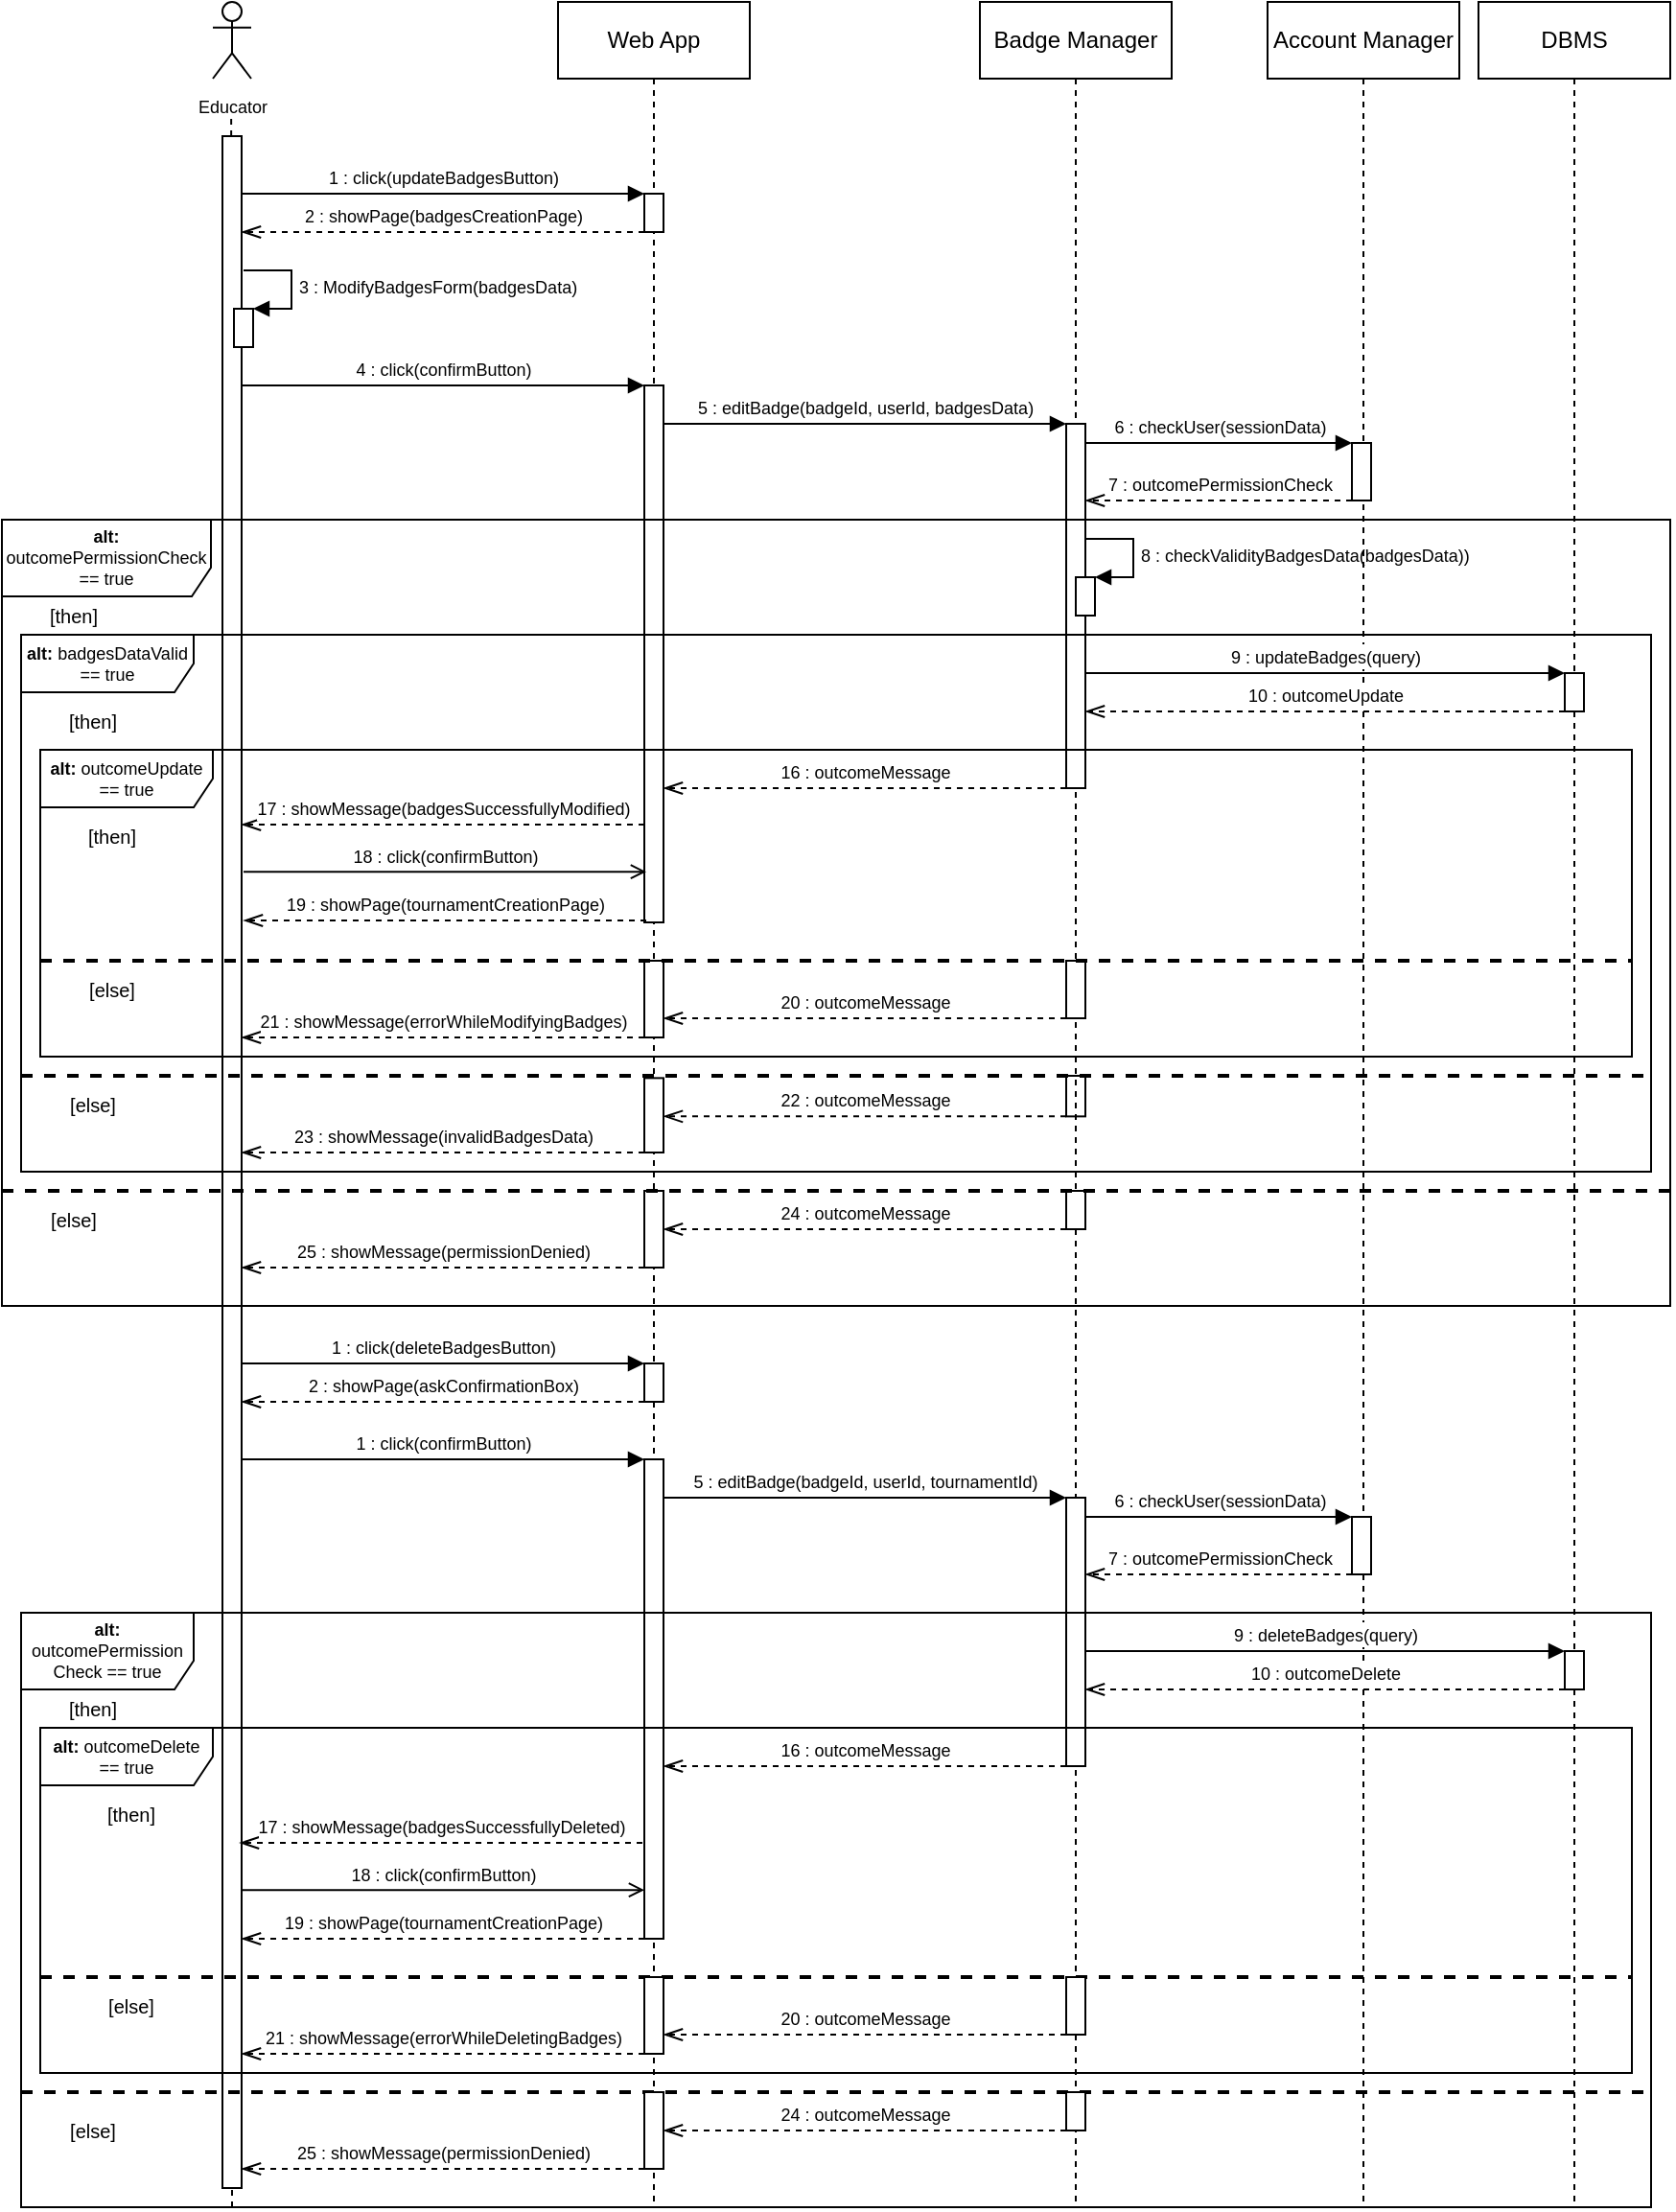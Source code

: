 <mxfile version="22.1.15" type="device">
  <diagram name="Page-1" id="2YBvvXClWsGukQMizWep">
    <mxGraphModel dx="2524" dy="746" grid="1" gridSize="10" guides="1" tooltips="1" connect="1" arrows="1" fold="1" page="1" pageScale="1" pageWidth="850" pageHeight="1100" math="0" shadow="0">
      <root>
        <mxCell id="0" />
        <mxCell id="1" parent="0" />
        <mxCell id="Grd5uSEgUyq1KPTetLDH-9" value="Web App" style="shape=umlLifeline;perimeter=lifelinePerimeter;whiteSpace=wrap;html=1;container=0;dropTarget=0;collapsible=0;recursiveResize=0;outlineConnect=0;portConstraint=eastwest;newEdgeStyle={&quot;edgeStyle&quot;:&quot;elbowEdgeStyle&quot;,&quot;elbow&quot;:&quot;vertical&quot;,&quot;curved&quot;:0,&quot;rounded&quot;:0};" vertex="1" parent="1">
          <mxGeometry x="80" y="40" width="100" height="1150" as="geometry" />
        </mxCell>
        <mxCell id="Grd5uSEgUyq1KPTetLDH-10" value="" style="html=1;points=[];perimeter=orthogonalPerimeter;outlineConnect=0;targetShapes=umlLifeline;portConstraint=eastwest;newEdgeStyle={&quot;edgeStyle&quot;:&quot;elbowEdgeStyle&quot;,&quot;elbow&quot;:&quot;vertical&quot;,&quot;curved&quot;:0,&quot;rounded&quot;:0};" vertex="1" parent="Grd5uSEgUyq1KPTetLDH-9">
          <mxGeometry x="45" y="200" width="10" height="280" as="geometry" />
        </mxCell>
        <mxCell id="Grd5uSEgUyq1KPTetLDH-11" value="" style="html=1;points=[];perimeter=orthogonalPerimeter;outlineConnect=0;targetShapes=umlLifeline;portConstraint=eastwest;newEdgeStyle={&quot;edgeStyle&quot;:&quot;elbowEdgeStyle&quot;,&quot;elbow&quot;:&quot;vertical&quot;,&quot;curved&quot;:0,&quot;rounded&quot;:0};" vertex="1" parent="Grd5uSEgUyq1KPTetLDH-9">
          <mxGeometry x="45" y="100" width="10" height="20" as="geometry" />
        </mxCell>
        <mxCell id="Grd5uSEgUyq1KPTetLDH-12" value="" style="html=1;points=[];perimeter=orthogonalPerimeter;outlineConnect=0;targetShapes=umlLifeline;portConstraint=eastwest;newEdgeStyle={&quot;edgeStyle&quot;:&quot;elbowEdgeStyle&quot;,&quot;elbow&quot;:&quot;vertical&quot;,&quot;curved&quot;:0,&quot;rounded&quot;:0};" vertex="1" parent="Grd5uSEgUyq1KPTetLDH-9">
          <mxGeometry x="265" y="560" width="10" height="21.18" as="geometry" />
        </mxCell>
        <mxCell id="Grd5uSEgUyq1KPTetLDH-13" value="" style="html=1;points=[];perimeter=orthogonalPerimeter;outlineConnect=0;targetShapes=umlLifeline;portConstraint=eastwest;newEdgeStyle={&quot;edgeStyle&quot;:&quot;elbowEdgeStyle&quot;,&quot;elbow&quot;:&quot;vertical&quot;,&quot;curved&quot;:0,&quot;rounded&quot;:0};" vertex="1" parent="Grd5uSEgUyq1KPTetLDH-9">
          <mxGeometry x="45" y="561.18" width="10" height="38.82" as="geometry" />
        </mxCell>
        <mxCell id="Grd5uSEgUyq1KPTetLDH-14" value="&lt;font style=&quot;font-size: 9px;&quot;&gt;22 : outcomeMessage&lt;/font&gt;" style="html=1;verticalAlign=bottom;endArrow=openThin;dashed=1;endSize=8;edgeStyle=elbowEdgeStyle;elbow=horizontal;curved=0;rounded=0;endFill=0;" edge="1" parent="Grd5uSEgUyq1KPTetLDH-9" source="Grd5uSEgUyq1KPTetLDH-12" target="Grd5uSEgUyq1KPTetLDH-13">
          <mxGeometry relative="1" as="geometry">
            <mxPoint x="50" y="571.18" as="targetPoint" />
            <Array as="points">
              <mxPoint x="150" y="581.18" />
            </Array>
            <mxPoint x="184" y="628.18" as="sourcePoint" />
          </mxGeometry>
        </mxCell>
        <mxCell id="Grd5uSEgUyq1KPTetLDH-15" value="&lt;font style=&quot;font-size: 9px;&quot;&gt;23 : showMessage(invalidBadgesData)&lt;/font&gt;" style="html=1;verticalAlign=bottom;endArrow=openThin;dashed=1;endSize=8;edgeStyle=elbowEdgeStyle;elbow=vertical;curved=0;rounded=0;endFill=0;" edge="1" parent="Grd5uSEgUyq1KPTetLDH-9" source="Grd5uSEgUyq1KPTetLDH-13">
          <mxGeometry relative="1" as="geometry">
            <mxPoint x="-165" y="600" as="targetPoint" />
            <Array as="points">
              <mxPoint x="-20" y="600" />
            </Array>
            <mxPoint x="75" y="600" as="sourcePoint" />
          </mxGeometry>
        </mxCell>
        <mxCell id="Grd5uSEgUyq1KPTetLDH-55" value="" style="html=1;points=[];perimeter=orthogonalPerimeter;outlineConnect=0;targetShapes=umlLifeline;portConstraint=eastwest;newEdgeStyle={&quot;edgeStyle&quot;:&quot;elbowEdgeStyle&quot;,&quot;elbow&quot;:&quot;vertical&quot;,&quot;curved&quot;:0,&quot;rounded&quot;:0};" vertex="1" parent="Grd5uSEgUyq1KPTetLDH-9">
          <mxGeometry x="45" y="710" width="10" height="20" as="geometry" />
        </mxCell>
        <mxCell id="Grd5uSEgUyq1KPTetLDH-56" value="&lt;font style=&quot;font-size: 9px;&quot;&gt;1 : click(deleteBadgesButton)&lt;/font&gt;" style="html=1;verticalAlign=bottom;endArrow=block;edgeStyle=elbowEdgeStyle;elbow=vertical;curved=0;rounded=0;" edge="1" parent="Grd5uSEgUyq1KPTetLDH-9">
          <mxGeometry relative="1" as="geometry">
            <mxPoint x="-165" y="710" as="sourcePoint" />
            <Array as="points">
              <mxPoint x="-60" y="710" />
            </Array>
            <mxPoint x="45" y="710" as="targetPoint" />
          </mxGeometry>
        </mxCell>
        <mxCell id="Grd5uSEgUyq1KPTetLDH-57" value="&lt;font style=&quot;font-size: 9px;&quot;&gt;2 : showPage(askConfirmationBox)&lt;/font&gt;" style="html=1;verticalAlign=bottom;endArrow=openThin;dashed=1;endSize=8;edgeStyle=elbowEdgeStyle;elbow=vertical;curved=0;rounded=0;endFill=0;" edge="1" parent="Grd5uSEgUyq1KPTetLDH-9">
          <mxGeometry relative="1" as="geometry">
            <mxPoint x="-165" y="730" as="targetPoint" />
            <Array as="points">
              <mxPoint x="-75" y="730" />
            </Array>
            <mxPoint x="45" y="730" as="sourcePoint" />
          </mxGeometry>
        </mxCell>
        <mxCell id="Grd5uSEgUyq1KPTetLDH-59" value="" style="html=1;points=[];perimeter=orthogonalPerimeter;outlineConnect=0;targetShapes=umlLifeline;portConstraint=eastwest;newEdgeStyle={&quot;edgeStyle&quot;:&quot;elbowEdgeStyle&quot;,&quot;elbow&quot;:&quot;vertical&quot;,&quot;curved&quot;:0,&quot;rounded&quot;:0};" vertex="1" parent="Grd5uSEgUyq1KPTetLDH-9">
          <mxGeometry x="45" y="760" width="10" height="250" as="geometry" />
        </mxCell>
        <mxCell id="Grd5uSEgUyq1KPTetLDH-1" value="Badge Manager" style="shape=umlLifeline;perimeter=lifelinePerimeter;whiteSpace=wrap;html=1;container=1;dropTarget=0;collapsible=0;recursiveResize=0;outlineConnect=0;portConstraint=eastwest;newEdgeStyle={&quot;curved&quot;:0,&quot;rounded&quot;:0};" vertex="1" parent="1">
          <mxGeometry x="300" y="40" width="100" height="1150" as="geometry" />
        </mxCell>
        <mxCell id="Grd5uSEgUyq1KPTetLDH-2" value="" style="html=1;points=[];perimeter=orthogonalPerimeter;outlineConnect=0;targetShapes=umlLifeline;portConstraint=eastwest;newEdgeStyle={&quot;edgeStyle&quot;:&quot;elbowEdgeStyle&quot;,&quot;elbow&quot;:&quot;vertical&quot;,&quot;curved&quot;:0,&quot;rounded&quot;:0};" vertex="1" parent="Grd5uSEgUyq1KPTetLDH-1">
          <mxGeometry x="45" y="220" width="10" height="190" as="geometry" />
        </mxCell>
        <mxCell id="Grd5uSEgUyq1KPTetLDH-3" value="" style="html=1;points=[[0,0,0,0,5],[0,1,0,0,-5],[1,0,0,0,5],[1,1,0,0,-5]];perimeter=orthogonalPerimeter;outlineConnect=0;targetShapes=umlLifeline;portConstraint=eastwest;newEdgeStyle={&quot;curved&quot;:0,&quot;rounded&quot;:0};" vertex="1" parent="Grd5uSEgUyq1KPTetLDH-1">
          <mxGeometry x="50" y="300" width="10" height="20" as="geometry" />
        </mxCell>
        <mxCell id="Grd5uSEgUyq1KPTetLDH-4" value="&lt;font style=&quot;font-size: 9px;&quot;&gt;8 : checkValidityBadgesData(badgesData))&lt;/font&gt;" style="html=1;align=left;spacingLeft=2;endArrow=block;rounded=0;edgeStyle=orthogonalEdgeStyle;curved=0;rounded=0;" edge="1" parent="Grd5uSEgUyq1KPTetLDH-1" target="Grd5uSEgUyq1KPTetLDH-3">
          <mxGeometry relative="1" as="geometry">
            <mxPoint x="55" y="280" as="sourcePoint" />
            <Array as="points">
              <mxPoint x="80" y="280" />
              <mxPoint x="80" y="300" />
            </Array>
          </mxGeometry>
        </mxCell>
        <mxCell id="Grd5uSEgUyq1KPTetLDH-6" value="&lt;font style=&quot;font-size: 9px;&quot;&gt;21 : showMessage(errorWhileModifyingBadges)&lt;/font&gt;" style="html=1;verticalAlign=bottom;endArrow=openThin;dashed=1;endSize=8;edgeStyle=elbowEdgeStyle;elbow=horizontal;curved=0;rounded=0;endFill=0;" edge="1" parent="Grd5uSEgUyq1KPTetLDH-1" source="Grd5uSEgUyq1KPTetLDH-5">
          <mxGeometry relative="1" as="geometry">
            <mxPoint x="-385" y="540" as="targetPoint" />
            <Array as="points">
              <mxPoint x="-190" y="540" />
            </Array>
            <mxPoint x="-141" y="610" as="sourcePoint" />
          </mxGeometry>
        </mxCell>
        <mxCell id="Grd5uSEgUyq1KPTetLDH-7" value="" style="html=1;points=[];perimeter=orthogonalPerimeter;outlineConnect=0;targetShapes=umlLifeline;portConstraint=eastwest;newEdgeStyle={&quot;edgeStyle&quot;:&quot;elbowEdgeStyle&quot;,&quot;elbow&quot;:&quot;vertical&quot;,&quot;curved&quot;:0,&quot;rounded&quot;:0};" vertex="1" parent="Grd5uSEgUyq1KPTetLDH-1">
          <mxGeometry x="45" y="500" width="10" height="30" as="geometry" />
        </mxCell>
        <mxCell id="Grd5uSEgUyq1KPTetLDH-8" value="&lt;font style=&quot;font-size: 9px;&quot;&gt;20 : outcomeMessage&lt;/font&gt;" style="html=1;verticalAlign=bottom;endArrow=openThin;dashed=1;endSize=8;edgeStyle=elbowEdgeStyle;elbow=horizontal;curved=0;rounded=0;endFill=0;" edge="1" parent="Grd5uSEgUyq1KPTetLDH-1" source="Grd5uSEgUyq1KPTetLDH-7" target="Grd5uSEgUyq1KPTetLDH-5">
          <mxGeometry relative="1" as="geometry">
            <mxPoint x="-126" y="550" as="targetPoint" />
            <Array as="points">
              <mxPoint x="-60" y="530" />
            </Array>
            <mxPoint x="24" y="550" as="sourcePoint" />
          </mxGeometry>
        </mxCell>
        <mxCell id="Grd5uSEgUyq1KPTetLDH-61" value="" style="html=1;points=[];perimeter=orthogonalPerimeter;outlineConnect=0;targetShapes=umlLifeline;portConstraint=eastwest;newEdgeStyle={&quot;edgeStyle&quot;:&quot;elbowEdgeStyle&quot;,&quot;elbow&quot;:&quot;vertical&quot;,&quot;curved&quot;:0,&quot;rounded&quot;:0};" vertex="1" parent="Grd5uSEgUyq1KPTetLDH-1">
          <mxGeometry x="45" y="780" width="10" height="140" as="geometry" />
        </mxCell>
        <mxCell id="Grd5uSEgUyq1KPTetLDH-5" value="" style="html=1;points=[];perimeter=orthogonalPerimeter;outlineConnect=0;targetShapes=umlLifeline;portConstraint=eastwest;newEdgeStyle={&quot;edgeStyle&quot;:&quot;elbowEdgeStyle&quot;,&quot;elbow&quot;:&quot;vertical&quot;,&quot;curved&quot;:0,&quot;rounded&quot;:0};" vertex="1" parent="Grd5uSEgUyq1KPTetLDH-1">
          <mxGeometry x="-175" y="500" width="10" height="40" as="geometry" />
        </mxCell>
        <mxCell id="Grd5uSEgUyq1KPTetLDH-16" value="DBMS" style="shape=umlLifeline;perimeter=lifelinePerimeter;whiteSpace=wrap;html=1;container=0;dropTarget=0;collapsible=0;recursiveResize=0;outlineConnect=0;portConstraint=eastwest;newEdgeStyle={&quot;curved&quot;:0,&quot;rounded&quot;:0};" vertex="1" parent="1">
          <mxGeometry x="560" y="40" width="100" height="1150" as="geometry" />
        </mxCell>
        <mxCell id="Grd5uSEgUyq1KPTetLDH-17" value="&lt;font style=&quot;font-size: 9px;&quot;&gt;Educator&lt;/font&gt;" style="shape=umlActor;verticalLabelPosition=bottom;verticalAlign=top;html=1;outlineConnect=0;" vertex="1" parent="1">
          <mxGeometry x="-100" y="40" width="20" height="40" as="geometry" />
        </mxCell>
        <mxCell id="Grd5uSEgUyq1KPTetLDH-19" value="" style="html=1;points=[];perimeter=orthogonalPerimeter;outlineConnect=0;targetShapes=umlLifeline;portConstraint=eastwest;newEdgeStyle={&quot;edgeStyle&quot;:&quot;elbowEdgeStyle&quot;,&quot;elbow&quot;:&quot;vertical&quot;,&quot;curved&quot;:0,&quot;rounded&quot;:0};" vertex="1" parent="1">
          <mxGeometry x="-95" y="110" width="10" height="1070" as="geometry" />
        </mxCell>
        <mxCell id="Grd5uSEgUyq1KPTetLDH-20" value="&lt;font style=&quot;font-size: 9px;&quot;&gt;1 : click(updateBadgesButton)&lt;/font&gt;" style="html=1;verticalAlign=bottom;endArrow=block;edgeStyle=elbowEdgeStyle;elbow=vertical;curved=0;rounded=0;" edge="1" parent="1" source="Grd5uSEgUyq1KPTetLDH-19">
          <mxGeometry relative="1" as="geometry">
            <mxPoint x="-85" y="140" as="sourcePoint" />
            <Array as="points">
              <mxPoint x="20" y="140" />
            </Array>
            <mxPoint x="125" y="140" as="targetPoint" />
          </mxGeometry>
        </mxCell>
        <mxCell id="Grd5uSEgUyq1KPTetLDH-21" value="&lt;font style=&quot;font-size: 9px;&quot;&gt;2 : showPage(badgesCreationPage)&lt;/font&gt;" style="html=1;verticalAlign=bottom;endArrow=openThin;dashed=1;endSize=8;edgeStyle=elbowEdgeStyle;elbow=vertical;curved=0;rounded=0;endFill=0;" edge="1" parent="1">
          <mxGeometry relative="1" as="geometry">
            <mxPoint x="-85" y="160" as="targetPoint" />
            <Array as="points">
              <mxPoint x="5" y="160" />
            </Array>
            <mxPoint x="125" y="160" as="sourcePoint" />
          </mxGeometry>
        </mxCell>
        <mxCell id="Grd5uSEgUyq1KPTetLDH-22" value="Account Manager" style="shape=umlLifeline;perimeter=lifelinePerimeter;whiteSpace=wrap;html=1;container=1;dropTarget=0;collapsible=0;recursiveResize=0;outlineConnect=0;portConstraint=eastwest;newEdgeStyle={&quot;curved&quot;:0,&quot;rounded&quot;:0};" vertex="1" parent="1">
          <mxGeometry x="450" y="40" width="100" height="1150" as="geometry" />
        </mxCell>
        <mxCell id="Grd5uSEgUyq1KPTetLDH-23" value="" style="html=1;points=[];perimeter=orthogonalPerimeter;outlineConnect=0;targetShapes=umlLifeline;portConstraint=eastwest;newEdgeStyle={&quot;edgeStyle&quot;:&quot;elbowEdgeStyle&quot;,&quot;elbow&quot;:&quot;vertical&quot;,&quot;curved&quot;:0,&quot;rounded&quot;:0};" vertex="1" parent="Grd5uSEgUyq1KPTetLDH-22">
          <mxGeometry x="44" y="230" width="10" height="30" as="geometry" />
        </mxCell>
        <mxCell id="Grd5uSEgUyq1KPTetLDH-62" value="" style="html=1;points=[];perimeter=orthogonalPerimeter;outlineConnect=0;targetShapes=umlLifeline;portConstraint=eastwest;newEdgeStyle={&quot;edgeStyle&quot;:&quot;elbowEdgeStyle&quot;,&quot;elbow&quot;:&quot;vertical&quot;,&quot;curved&quot;:0,&quot;rounded&quot;:0};" vertex="1" parent="Grd5uSEgUyq1KPTetLDH-22">
          <mxGeometry x="44" y="790" width="10" height="30" as="geometry" />
        </mxCell>
        <mxCell id="Grd5uSEgUyq1KPTetLDH-63" value="&lt;font style=&quot;font-size: 9px;&quot;&gt;6 : checkUser(sessionData)&lt;/font&gt;" style="html=1;verticalAlign=bottom;endArrow=block;edgeStyle=elbowEdgeStyle;elbow=vertical;curved=0;rounded=0;" edge="1" parent="Grd5uSEgUyq1KPTetLDH-22" target="Grd5uSEgUyq1KPTetLDH-62">
          <mxGeometry x="-0.0" relative="1" as="geometry">
            <mxPoint x="-95" y="790" as="sourcePoint" />
            <Array as="points">
              <mxPoint y="790" />
            </Array>
            <mxPoint x="10" y="810" as="targetPoint" />
            <mxPoint as="offset" />
          </mxGeometry>
        </mxCell>
        <mxCell id="Grd5uSEgUyq1KPTetLDH-64" value="&lt;font style=&quot;font-size: 9px;&quot;&gt;7 : outcomePermissionCheck&lt;/font&gt;" style="html=1;verticalAlign=bottom;endArrow=openThin;dashed=1;endSize=8;edgeStyle=elbowEdgeStyle;elbow=horizontal;curved=0;rounded=0;endFill=0;" edge="1" parent="Grd5uSEgUyq1KPTetLDH-22" source="Grd5uSEgUyq1KPTetLDH-62">
          <mxGeometry relative="1" as="geometry">
            <mxPoint x="-95" y="820" as="targetPoint" />
            <Array as="points">
              <mxPoint x="-50" y="820" />
            </Array>
            <mxPoint x="15" y="820" as="sourcePoint" />
          </mxGeometry>
        </mxCell>
        <mxCell id="Grd5uSEgUyq1KPTetLDH-24" value="&lt;font style=&quot;font-size: 9px;&quot;&gt;5 : editBadge(badgeId, userId, badgesData)&lt;/font&gt;" style="html=1;verticalAlign=bottom;endArrow=block;edgeStyle=elbowEdgeStyle;elbow=horizontal;curved=0;rounded=0;" edge="1" parent="1" source="Grd5uSEgUyq1KPTetLDH-10" target="Grd5uSEgUyq1KPTetLDH-2">
          <mxGeometry relative="1" as="geometry">
            <mxPoint x="134" y="270" as="sourcePoint" />
            <Array as="points">
              <mxPoint x="249" y="260" />
            </Array>
            <mxPoint x="314" y="270" as="targetPoint" />
            <mxPoint as="offset" />
          </mxGeometry>
        </mxCell>
        <mxCell id="Grd5uSEgUyq1KPTetLDH-25" value="" style="endArrow=none;dashed=1;html=1;rounded=0;" edge="1" parent="1">
          <mxGeometry width="50" height="50" relative="1" as="geometry">
            <mxPoint x="-90.43" y="110" as="sourcePoint" />
            <mxPoint x="-90.43" y="100" as="targetPoint" />
          </mxGeometry>
        </mxCell>
        <mxCell id="Grd5uSEgUyq1KPTetLDH-26" value="" style="html=1;points=[[0,0,0,0,5],[0,1,0,0,-5],[1,0,0,0,5],[1,1,0,0,-5]];perimeter=orthogonalPerimeter;outlineConnect=0;targetShapes=umlLifeline;portConstraint=eastwest;newEdgeStyle={&quot;curved&quot;:0,&quot;rounded&quot;:0};" vertex="1" parent="1">
          <mxGeometry x="-89" y="200" width="10" height="20" as="geometry" />
        </mxCell>
        <mxCell id="Grd5uSEgUyq1KPTetLDH-27" value="&lt;font style=&quot;font-size: 9px;&quot;&gt;3 : ModifyBadgesForm(badgesData)&lt;/font&gt;" style="html=1;align=left;spacingLeft=2;endArrow=block;rounded=0;edgeStyle=orthogonalEdgeStyle;curved=0;rounded=0;" edge="1" parent="1" target="Grd5uSEgUyq1KPTetLDH-26">
          <mxGeometry relative="1" as="geometry">
            <mxPoint x="-84" y="180" as="sourcePoint" />
            <Array as="points">
              <mxPoint x="-59" y="180" />
              <mxPoint x="-59" y="200" />
            </Array>
          </mxGeometry>
        </mxCell>
        <mxCell id="Grd5uSEgUyq1KPTetLDH-28" value="&lt;font style=&quot;font-size: 9px;&quot;&gt;4 : click(confirmButton)&lt;/font&gt;" style="html=1;verticalAlign=bottom;endArrow=block;edgeStyle=elbowEdgeStyle;elbow=horizontal;curved=0;rounded=0;" edge="1" parent="1" source="Grd5uSEgUyq1KPTetLDH-19" target="Grd5uSEgUyq1KPTetLDH-10">
          <mxGeometry relative="1" as="geometry">
            <mxPoint x="-85" y="260" as="sourcePoint" />
            <Array as="points">
              <mxPoint x="60" y="240" />
            </Array>
            <mxPoint x="125" y="260" as="targetPoint" />
          </mxGeometry>
        </mxCell>
        <mxCell id="Grd5uSEgUyq1KPTetLDH-29" value="&lt;font style=&quot;font-size: 9px;&quot;&gt;25 : showMessage(permissionDenied)&lt;/font&gt;" style="html=1;verticalAlign=bottom;endArrow=openThin;dashed=1;endSize=8;edgeStyle=elbowEdgeStyle;elbow=vertical;curved=0;rounded=0;endFill=0;" edge="1" parent="1" source="Grd5uSEgUyq1KPTetLDH-31">
          <mxGeometry relative="1" as="geometry">
            <mxPoint x="-85" y="700" as="targetPoint" />
            <Array as="points">
              <mxPoint x="100" y="700" />
            </Array>
            <mxPoint x="103" y="808.18" as="sourcePoint" />
          </mxGeometry>
        </mxCell>
        <mxCell id="Grd5uSEgUyq1KPTetLDH-30" value="" style="html=1;points=[];perimeter=orthogonalPerimeter;outlineConnect=0;targetShapes=umlLifeline;portConstraint=eastwest;newEdgeStyle={&quot;edgeStyle&quot;:&quot;elbowEdgeStyle&quot;,&quot;elbow&quot;:&quot;vertical&quot;,&quot;curved&quot;:0,&quot;rounded&quot;:0};" vertex="1" parent="1">
          <mxGeometry x="345" y="660" width="10" height="20" as="geometry" />
        </mxCell>
        <mxCell id="Grd5uSEgUyq1KPTetLDH-31" value="" style="html=1;points=[];perimeter=orthogonalPerimeter;outlineConnect=0;targetShapes=umlLifeline;portConstraint=eastwest;newEdgeStyle={&quot;edgeStyle&quot;:&quot;elbowEdgeStyle&quot;,&quot;elbow&quot;:&quot;vertical&quot;,&quot;curved&quot;:0,&quot;rounded&quot;:0};" vertex="1" parent="1">
          <mxGeometry x="125" y="660" width="10" height="40" as="geometry" />
        </mxCell>
        <mxCell id="Grd5uSEgUyq1KPTetLDH-32" value="&lt;font style=&quot;font-size: 9px;&quot;&gt;24 : outcomeMessage&lt;/font&gt;" style="html=1;verticalAlign=bottom;endArrow=openThin;dashed=1;endSize=8;edgeStyle=elbowEdgeStyle;elbow=horizontal;curved=0;rounded=0;endFill=0;" edge="1" parent="1" source="Grd5uSEgUyq1KPTetLDH-30" target="Grd5uSEgUyq1KPTetLDH-31">
          <mxGeometry relative="1" as="geometry">
            <mxPoint x="134" y="778.18" as="targetPoint" />
            <Array as="points">
              <mxPoint x="220" y="680" />
            </Array>
            <mxPoint x="264" y="778.18" as="sourcePoint" />
          </mxGeometry>
        </mxCell>
        <mxCell id="Grd5uSEgUyq1KPTetLDH-33" value="&lt;p style=&quot;line-height: 120%; font-size: 9px;&quot;&gt;&lt;b&gt;alt: &lt;/b&gt;outcomePermissionCheck == true&lt;/p&gt;" style="shape=umlFrame;whiteSpace=wrap;html=1;pointerEvents=0;width=109;height=40;verticalAlign=middle;horizontal=1;labelPosition=center;verticalLabelPosition=middle;align=center;" vertex="1" parent="1">
          <mxGeometry x="-210" y="310" width="870" height="410" as="geometry" />
        </mxCell>
        <mxCell id="Grd5uSEgUyq1KPTetLDH-34" value="[then]" style="text;html=1;strokeColor=none;fillColor=none;align=center;verticalAlign=middle;whiteSpace=wrap;rounded=0;fontSize=10;" vertex="1" parent="1">
          <mxGeometry x="-190" y="355" width="35" height="10" as="geometry" />
        </mxCell>
        <mxCell id="Grd5uSEgUyq1KPTetLDH-35" value="[else]" style="text;html=1;strokeColor=none;fillColor=none;align=center;verticalAlign=middle;whiteSpace=wrap;rounded=0;fontSize=10;" vertex="1" parent="1">
          <mxGeometry x="-180" y="610.0" width="35" height="10" as="geometry" />
        </mxCell>
        <mxCell id="Grd5uSEgUyq1KPTetLDH-36" value="[then]" style="text;html=1;strokeColor=none;fillColor=none;align=center;verticalAlign=middle;whiteSpace=wrap;rounded=0;fontSize=10;" vertex="1" parent="1">
          <mxGeometry x="-170" y="470" width="35" height="10" as="geometry" />
        </mxCell>
        <mxCell id="Grd5uSEgUyq1KPTetLDH-37" value="&lt;font style=&quot;font-size: 9px;&quot;&gt;16 : outcomeMessage&lt;/font&gt;" style="html=1;verticalAlign=bottom;endArrow=openThin;dashed=1;endSize=8;edgeStyle=elbowEdgeStyle;elbow=horizontal;curved=0;rounded=0;endFill=0;" edge="1" parent="1" source="Grd5uSEgUyq1KPTetLDH-2" target="Grd5uSEgUyq1KPTetLDH-10">
          <mxGeometry relative="1" as="geometry">
            <mxPoint x="134" y="700" as="targetPoint" />
            <Array as="points">
              <mxPoint x="330" y="450" />
            </Array>
            <mxPoint x="314" y="700" as="sourcePoint" />
          </mxGeometry>
        </mxCell>
        <mxCell id="Grd5uSEgUyq1KPTetLDH-38" value="&lt;font style=&quot;font-size: 9px;&quot;&gt;17 : showMessage(badgesSuccessfullyModified)&lt;/font&gt;" style="html=1;verticalAlign=bottom;endArrow=openThin;dashed=1;endSize=8;edgeStyle=elbowEdgeStyle;elbow=vertical;curved=0;rounded=0;endFill=0;" edge="1" parent="1">
          <mxGeometry relative="1" as="geometry">
            <mxPoint x="-85" y="469" as="targetPoint" />
            <Array as="points">
              <mxPoint x="120" y="469" />
            </Array>
            <mxPoint x="125" y="469" as="sourcePoint" />
          </mxGeometry>
        </mxCell>
        <mxCell id="Grd5uSEgUyq1KPTetLDH-39" value="[else]" style="text;html=1;strokeColor=none;fillColor=none;align=center;verticalAlign=middle;whiteSpace=wrap;rounded=0;fontSize=10;" vertex="1" parent="1">
          <mxGeometry x="-170" y="550" width="35" height="10" as="geometry" />
        </mxCell>
        <mxCell id="Grd5uSEgUyq1KPTetLDH-40" value="" style="endArrow=none;dashed=1;html=1;rounded=0;" edge="1" parent="1">
          <mxGeometry width="50" height="50" relative="1" as="geometry">
            <mxPoint x="-90" y="1190" as="sourcePoint" />
            <mxPoint x="-90" y="1180" as="targetPoint" />
          </mxGeometry>
        </mxCell>
        <mxCell id="Grd5uSEgUyq1KPTetLDH-41" value="" style="html=1;points=[];perimeter=orthogonalPerimeter;outlineConnect=0;targetShapes=umlLifeline;portConstraint=eastwest;newEdgeStyle={&quot;edgeStyle&quot;:&quot;elbowEdgeStyle&quot;,&quot;elbow&quot;:&quot;vertical&quot;,&quot;curved&quot;:0,&quot;rounded&quot;:0};" vertex="1" parent="1">
          <mxGeometry x="605" y="390" width="10" height="20" as="geometry" />
        </mxCell>
        <mxCell id="Grd5uSEgUyq1KPTetLDH-42" value="&lt;font style=&quot;font-size: 9px;&quot;&gt;9 : updateBadges(query)&lt;/font&gt;" style="html=1;verticalAlign=bottom;endArrow=block;edgeStyle=elbowEdgeStyle;elbow=vertical;curved=0;rounded=0;" edge="1" parent="1" target="Grd5uSEgUyq1KPTetLDH-41">
          <mxGeometry relative="1" as="geometry">
            <mxPoint x="355" y="390" as="sourcePoint" />
            <Array as="points">
              <mxPoint x="530" y="390" />
            </Array>
            <mxPoint x="770" y="400" as="targetPoint" />
            <mxPoint as="offset" />
          </mxGeometry>
        </mxCell>
        <mxCell id="Grd5uSEgUyq1KPTetLDH-43" value="&lt;font style=&quot;font-size: 9px;&quot;&gt;10 : outcomeUpdate&lt;/font&gt;" style="html=1;verticalAlign=bottom;endArrow=openThin;dashed=1;endSize=8;edgeStyle=elbowEdgeStyle;elbow=horizontal;curved=0;rounded=0;endFill=0;" edge="1" parent="1" source="Grd5uSEgUyq1KPTetLDH-41">
          <mxGeometry relative="1" as="geometry">
            <mxPoint x="355" y="410" as="targetPoint" />
            <Array as="points">
              <mxPoint x="560" y="410" />
            </Array>
            <mxPoint x="765" y="410" as="sourcePoint" />
          </mxGeometry>
        </mxCell>
        <mxCell id="Grd5uSEgUyq1KPTetLDH-44" value="&lt;p style=&quot;line-height: 120%; font-size: 9px;&quot;&gt;&lt;b&gt;alt: &lt;/b&gt;outcomeUpdate == true&lt;/p&gt;" style="shape=umlFrame;whiteSpace=wrap;html=1;pointerEvents=0;width=90;height=30;verticalAlign=middle;horizontal=1;labelPosition=center;verticalLabelPosition=middle;align=center;" vertex="1" parent="1">
          <mxGeometry x="-190" y="430" width="830" height="160" as="geometry" />
        </mxCell>
        <mxCell id="Grd5uSEgUyq1KPTetLDH-45" value="&lt;p style=&quot;line-height: 120%; font-size: 9px;&quot;&gt;&lt;b&gt;alt: &lt;/b&gt;badgesDataValid == true&lt;/p&gt;" style="shape=umlFrame;whiteSpace=wrap;html=1;pointerEvents=0;width=90;height=30;verticalAlign=middle;horizontal=1;labelPosition=center;verticalLabelPosition=middle;align=center;" vertex="1" parent="1">
          <mxGeometry x="-200" y="370" width="850" height="280" as="geometry" />
        </mxCell>
        <mxCell id="Grd5uSEgUyq1KPTetLDH-46" value="[then]" style="text;html=1;strokeColor=none;fillColor=none;align=center;verticalAlign=middle;whiteSpace=wrap;rounded=0;fontSize=10;" vertex="1" parent="1">
          <mxGeometry x="-180" y="410" width="35" height="10" as="geometry" />
        </mxCell>
        <mxCell id="Grd5uSEgUyq1KPTetLDH-47" value="" style="endArrow=none;dashed=1;html=1;rounded=0;strokeWidth=2;" edge="1" parent="1">
          <mxGeometry width="50" height="50" relative="1" as="geometry">
            <mxPoint x="-200" y="600" as="sourcePoint" />
            <mxPoint x="650" y="600" as="targetPoint" />
          </mxGeometry>
        </mxCell>
        <mxCell id="Grd5uSEgUyq1KPTetLDH-48" value="" style="endArrow=none;dashed=1;html=1;rounded=0;strokeWidth=2;" edge="1" parent="1">
          <mxGeometry width="50" height="50" relative="1" as="geometry">
            <mxPoint x="-190" y="540" as="sourcePoint" />
            <mxPoint x="640" y="540" as="targetPoint" />
          </mxGeometry>
        </mxCell>
        <mxCell id="Grd5uSEgUyq1KPTetLDH-49" value="[else]" style="text;html=1;strokeColor=none;fillColor=none;align=center;verticalAlign=middle;whiteSpace=wrap;rounded=0;fontSize=10;" vertex="1" parent="1">
          <mxGeometry x="-190" y="670.0" width="35" height="10" as="geometry" />
        </mxCell>
        <mxCell id="Grd5uSEgUyq1KPTetLDH-50" value="&lt;font style=&quot;font-size: 9px;&quot;&gt;18 : click(confirmButton)&lt;/font&gt;" style="html=1;verticalAlign=bottom;endArrow=open;edgeStyle=elbowEdgeStyle;elbow=horizontal;curved=0;rounded=0;endFill=0;" edge="1" parent="1">
          <mxGeometry relative="1" as="geometry">
            <mxPoint x="-84" y="493.58" as="sourcePoint" />
            <Array as="points">
              <mxPoint x="30" y="493.58" />
            </Array>
            <mxPoint x="126" y="493.58" as="targetPoint" />
          </mxGeometry>
        </mxCell>
        <mxCell id="Grd5uSEgUyq1KPTetLDH-51" value="&lt;font style=&quot;font-size: 9px;&quot;&gt;19 : showPage(tournamentCreationPage)&lt;/font&gt;" style="html=1;verticalAlign=bottom;endArrow=openThin;dashed=1;endSize=8;edgeStyle=elbowEdgeStyle;elbow=vertical;curved=0;rounded=0;endFill=0;" edge="1" parent="1">
          <mxGeometry relative="1" as="geometry">
            <mxPoint x="-84" y="519" as="targetPoint" />
            <Array as="points">
              <mxPoint x="6" y="519" />
            </Array>
            <mxPoint x="126" y="519" as="sourcePoint" />
          </mxGeometry>
        </mxCell>
        <mxCell id="Grd5uSEgUyq1KPTetLDH-52" value="" style="endArrow=none;dashed=1;html=1;rounded=0;strokeWidth=2;" edge="1" parent="1">
          <mxGeometry width="50" height="50" relative="1" as="geometry">
            <mxPoint x="-210" y="660" as="sourcePoint" />
            <mxPoint x="660" y="660" as="targetPoint" />
          </mxGeometry>
        </mxCell>
        <mxCell id="Grd5uSEgUyq1KPTetLDH-53" value="&lt;font style=&quot;font-size: 9px;&quot;&gt;6 : checkUser(sessionData)&lt;/font&gt;" style="html=1;verticalAlign=bottom;endArrow=block;edgeStyle=elbowEdgeStyle;elbow=vertical;curved=0;rounded=0;" edge="1" parent="1" source="Grd5uSEgUyq1KPTetLDH-2" target="Grd5uSEgUyq1KPTetLDH-23">
          <mxGeometry x="-0.0" relative="1" as="geometry">
            <mxPoint x="345" y="270" as="sourcePoint" />
            <Array as="points">
              <mxPoint x="450" y="270" />
            </Array>
            <mxPoint x="460" y="290" as="targetPoint" />
            <mxPoint as="offset" />
          </mxGeometry>
        </mxCell>
        <mxCell id="Grd5uSEgUyq1KPTetLDH-54" value="&lt;font style=&quot;font-size: 9px;&quot;&gt;7 : outcomePermissionCheck&lt;/font&gt;" style="html=1;verticalAlign=bottom;endArrow=openThin;dashed=1;endSize=8;edgeStyle=elbowEdgeStyle;elbow=horizontal;curved=0;rounded=0;endFill=0;" edge="1" parent="1" source="Grd5uSEgUyq1KPTetLDH-23" target="Grd5uSEgUyq1KPTetLDH-2">
          <mxGeometry relative="1" as="geometry">
            <mxPoint x="345" y="300" as="targetPoint" />
            <Array as="points">
              <mxPoint x="400" y="300" />
            </Array>
            <mxPoint x="465" y="300" as="sourcePoint" />
          </mxGeometry>
        </mxCell>
        <mxCell id="Grd5uSEgUyq1KPTetLDH-58" value="&lt;font style=&quot;font-size: 9px;&quot;&gt;1 : click(confirmButton)&lt;/font&gt;" style="html=1;verticalAlign=bottom;endArrow=block;edgeStyle=elbowEdgeStyle;elbow=vertical;curved=0;rounded=0;" edge="1" parent="1">
          <mxGeometry relative="1" as="geometry">
            <mxPoint x="-85" y="800" as="sourcePoint" />
            <Array as="points">
              <mxPoint x="20" y="800" />
            </Array>
            <mxPoint x="125" y="800" as="targetPoint" />
          </mxGeometry>
        </mxCell>
        <mxCell id="Grd5uSEgUyq1KPTetLDH-60" value="&lt;font style=&quot;font-size: 9px;&quot;&gt;5 : editBadge(badgeId, userId, tournamentId)&lt;/font&gt;" style="html=1;verticalAlign=bottom;endArrow=block;edgeStyle=elbowEdgeStyle;elbow=horizontal;curved=0;rounded=0;" edge="1" parent="1" source="Grd5uSEgUyq1KPTetLDH-59">
          <mxGeometry relative="1" as="geometry">
            <mxPoint x="135" y="820" as="sourcePoint" />
            <Array as="points">
              <mxPoint x="249" y="820" />
            </Array>
            <mxPoint x="345" y="820" as="targetPoint" />
            <mxPoint as="offset" />
          </mxGeometry>
        </mxCell>
        <mxCell id="Grd5uSEgUyq1KPTetLDH-65" value="&lt;p style=&quot;line-height: 120%; font-size: 9px;&quot;&gt;&lt;b&gt;alt: &lt;/b&gt;outcomePermission Check == true&lt;/p&gt;" style="shape=umlFrame;whiteSpace=wrap;html=1;pointerEvents=0;width=90;height=40;verticalAlign=middle;horizontal=1;labelPosition=center;verticalLabelPosition=middle;align=center;" vertex="1" parent="1">
          <mxGeometry x="-200" y="880" width="850" height="310" as="geometry" />
        </mxCell>
        <mxCell id="Grd5uSEgUyq1KPTetLDH-66" value="" style="html=1;points=[];perimeter=orthogonalPerimeter;outlineConnect=0;targetShapes=umlLifeline;portConstraint=eastwest;newEdgeStyle={&quot;edgeStyle&quot;:&quot;elbowEdgeStyle&quot;,&quot;elbow&quot;:&quot;vertical&quot;,&quot;curved&quot;:0,&quot;rounded&quot;:0};" vertex="1" parent="1">
          <mxGeometry x="605" y="900" width="10" height="20" as="geometry" />
        </mxCell>
        <mxCell id="Grd5uSEgUyq1KPTetLDH-67" value="&lt;font style=&quot;font-size: 9px;&quot;&gt;9 : deleteBadges(query)&lt;/font&gt;" style="html=1;verticalAlign=bottom;endArrow=block;edgeStyle=elbowEdgeStyle;elbow=vertical;curved=0;rounded=0;" edge="1" parent="1" target="Grd5uSEgUyq1KPTetLDH-66">
          <mxGeometry relative="1" as="geometry">
            <mxPoint x="355" y="900" as="sourcePoint" />
            <Array as="points">
              <mxPoint x="530" y="900" />
            </Array>
            <mxPoint x="770" y="910" as="targetPoint" />
            <mxPoint as="offset" />
          </mxGeometry>
        </mxCell>
        <mxCell id="Grd5uSEgUyq1KPTetLDH-68" value="&lt;font style=&quot;font-size: 9px;&quot;&gt;10 : outcomeDelete&lt;/font&gt;" style="html=1;verticalAlign=bottom;endArrow=openThin;dashed=1;endSize=8;edgeStyle=elbowEdgeStyle;elbow=horizontal;curved=0;rounded=0;endFill=0;" edge="1" parent="1" source="Grd5uSEgUyq1KPTetLDH-66">
          <mxGeometry relative="1" as="geometry">
            <mxPoint x="355" y="920" as="targetPoint" />
            <Array as="points">
              <mxPoint x="560" y="920" />
            </Array>
            <mxPoint x="765" y="920" as="sourcePoint" />
          </mxGeometry>
        </mxCell>
        <mxCell id="Grd5uSEgUyq1KPTetLDH-69" value="&lt;p style=&quot;line-height: 120%; font-size: 9px;&quot;&gt;&lt;b&gt;alt: &lt;/b&gt;outcomeDelete == true&lt;/p&gt;" style="shape=umlFrame;whiteSpace=wrap;html=1;pointerEvents=0;width=90;height=30;verticalAlign=middle;horizontal=1;labelPosition=center;verticalLabelPosition=middle;align=center;" vertex="1" parent="1">
          <mxGeometry x="-190" y="940" width="830" height="180" as="geometry" />
        </mxCell>
        <mxCell id="Grd5uSEgUyq1KPTetLDH-70" value="[then]" style="text;html=1;strokeColor=none;fillColor=none;align=center;verticalAlign=middle;whiteSpace=wrap;rounded=0;fontSize=10;" vertex="1" parent="1">
          <mxGeometry x="-180" y="925" width="35" height="10" as="geometry" />
        </mxCell>
        <mxCell id="Grd5uSEgUyq1KPTetLDH-71" value="&lt;font style=&quot;font-size: 9px;&quot;&gt;16 : outcomeMessage&lt;/font&gt;" style="html=1;verticalAlign=bottom;endArrow=openThin;dashed=1;endSize=8;edgeStyle=elbowEdgeStyle;elbow=horizontal;curved=0;rounded=0;endFill=0;" edge="1" parent="1" source="Grd5uSEgUyq1KPTetLDH-61" target="Grd5uSEgUyq1KPTetLDH-59">
          <mxGeometry relative="1" as="geometry">
            <mxPoint x="135" y="970" as="targetPoint" />
            <Array as="points">
              <mxPoint x="340" y="960" />
            </Array>
            <mxPoint x="345" y="970" as="sourcePoint" />
          </mxGeometry>
        </mxCell>
        <mxCell id="Grd5uSEgUyq1KPTetLDH-72" value="&lt;font style=&quot;font-size: 9px;&quot;&gt;17 : showMessage(badgesSuccessfullyDeleted)&lt;/font&gt;" style="html=1;verticalAlign=bottom;endArrow=openThin;dashed=1;endSize=8;edgeStyle=elbowEdgeStyle;elbow=vertical;curved=0;rounded=0;endFill=0;" edge="1" parent="1">
          <mxGeometry relative="1" as="geometry">
            <mxPoint x="-86" y="1000" as="targetPoint" />
            <Array as="points">
              <mxPoint x="119" y="1000" />
            </Array>
            <mxPoint x="124" y="1000" as="sourcePoint" />
          </mxGeometry>
        </mxCell>
        <mxCell id="Grd5uSEgUyq1KPTetLDH-73" value="&lt;font style=&quot;font-size: 9px;&quot;&gt;18 : click(confirmButton)&lt;/font&gt;" style="html=1;verticalAlign=bottom;endArrow=open;edgeStyle=elbowEdgeStyle;elbow=horizontal;curved=0;rounded=0;endFill=0;" edge="1" parent="1">
          <mxGeometry relative="1" as="geometry">
            <mxPoint x="-85" y="1024.58" as="sourcePoint" />
            <Array as="points">
              <mxPoint x="29" y="1024.58" />
            </Array>
            <mxPoint x="125" y="1024.58" as="targetPoint" />
          </mxGeometry>
        </mxCell>
        <mxCell id="Grd5uSEgUyq1KPTetLDH-74" value="&lt;font style=&quot;font-size: 9px;&quot;&gt;19 : showPage(tournamentCreationPage)&lt;/font&gt;" style="html=1;verticalAlign=bottom;endArrow=openThin;dashed=1;endSize=8;edgeStyle=elbowEdgeStyle;elbow=vertical;curved=0;rounded=0;endFill=0;" edge="1" parent="1">
          <mxGeometry relative="1" as="geometry">
            <mxPoint x="-85" y="1050" as="targetPoint" />
            <Array as="points">
              <mxPoint x="5" y="1050" />
            </Array>
            <mxPoint x="125" y="1050" as="sourcePoint" />
          </mxGeometry>
        </mxCell>
        <mxCell id="Grd5uSEgUyq1KPTetLDH-75" value="[then]" style="text;html=1;strokeColor=none;fillColor=none;align=center;verticalAlign=middle;whiteSpace=wrap;rounded=0;fontSize=10;" vertex="1" parent="1">
          <mxGeometry x="-160" y="980" width="35" height="10" as="geometry" />
        </mxCell>
        <mxCell id="Grd5uSEgUyq1KPTetLDH-76" value="" style="endArrow=none;dashed=1;html=1;rounded=0;strokeWidth=2;" edge="1" parent="1">
          <mxGeometry width="50" height="50" relative="1" as="geometry">
            <mxPoint x="-190" y="1070" as="sourcePoint" />
            <mxPoint x="640" y="1070" as="targetPoint" />
          </mxGeometry>
        </mxCell>
        <mxCell id="Grd5uSEgUyq1KPTetLDH-77" value="[else]" style="text;html=1;strokeColor=none;fillColor=none;align=center;verticalAlign=middle;whiteSpace=wrap;rounded=0;fontSize=10;" vertex="1" parent="1">
          <mxGeometry x="-160" y="1080" width="35" height="10" as="geometry" />
        </mxCell>
        <mxCell id="Grd5uSEgUyq1KPTetLDH-78" value="&lt;font style=&quot;font-size: 9px;&quot;&gt;21 : showMessage(errorWhileDeletingBadges)&lt;/font&gt;" style="html=1;verticalAlign=bottom;endArrow=openThin;dashed=1;endSize=8;edgeStyle=elbowEdgeStyle;elbow=horizontal;curved=0;rounded=0;endFill=0;" edge="1" parent="1" source="Grd5uSEgUyq1KPTetLDH-81">
          <mxGeometry relative="1" as="geometry">
            <mxPoint x="-85" y="1110" as="targetPoint" />
            <Array as="points">
              <mxPoint x="110" y="1110" />
            </Array>
            <mxPoint x="159" y="1180" as="sourcePoint" />
          </mxGeometry>
        </mxCell>
        <mxCell id="Grd5uSEgUyq1KPTetLDH-79" value="" style="html=1;points=[];perimeter=orthogonalPerimeter;outlineConnect=0;targetShapes=umlLifeline;portConstraint=eastwest;newEdgeStyle={&quot;edgeStyle&quot;:&quot;elbowEdgeStyle&quot;,&quot;elbow&quot;:&quot;vertical&quot;,&quot;curved&quot;:0,&quot;rounded&quot;:0};" vertex="1" parent="1">
          <mxGeometry x="345" y="1070" width="10" height="30" as="geometry" />
        </mxCell>
        <mxCell id="Grd5uSEgUyq1KPTetLDH-80" value="&lt;font style=&quot;font-size: 9px;&quot;&gt;20 : outcomeMessage&lt;/font&gt;" style="html=1;verticalAlign=bottom;endArrow=openThin;dashed=1;endSize=8;edgeStyle=elbowEdgeStyle;elbow=horizontal;curved=0;rounded=0;endFill=0;" edge="1" parent="1" source="Grd5uSEgUyq1KPTetLDH-79" target="Grd5uSEgUyq1KPTetLDH-81">
          <mxGeometry relative="1" as="geometry">
            <mxPoint x="174" y="1120" as="targetPoint" />
            <Array as="points">
              <mxPoint x="240" y="1100" />
            </Array>
            <mxPoint x="324" y="1120" as="sourcePoint" />
          </mxGeometry>
        </mxCell>
        <mxCell id="Grd5uSEgUyq1KPTetLDH-81" value="" style="html=1;points=[];perimeter=orthogonalPerimeter;outlineConnect=0;targetShapes=umlLifeline;portConstraint=eastwest;newEdgeStyle={&quot;edgeStyle&quot;:&quot;elbowEdgeStyle&quot;,&quot;elbow&quot;:&quot;vertical&quot;,&quot;curved&quot;:0,&quot;rounded&quot;:0};" vertex="1" parent="1">
          <mxGeometry x="125" y="1070" width="10" height="40" as="geometry" />
        </mxCell>
        <mxCell id="Grd5uSEgUyq1KPTetLDH-82" value="" style="endArrow=none;dashed=1;html=1;rounded=0;strokeWidth=2;" edge="1" parent="1">
          <mxGeometry width="50" height="50" relative="1" as="geometry">
            <mxPoint x="-200" y="1130" as="sourcePoint" />
            <mxPoint x="650" y="1130" as="targetPoint" />
          </mxGeometry>
        </mxCell>
        <mxCell id="Grd5uSEgUyq1KPTetLDH-83" value="&lt;font style=&quot;font-size: 9px;&quot;&gt;25 : showMessage(permissionDenied)&lt;/font&gt;" style="html=1;verticalAlign=bottom;endArrow=openThin;dashed=1;endSize=8;edgeStyle=elbowEdgeStyle;elbow=vertical;curved=0;rounded=0;endFill=0;" edge="1" parent="1" source="Grd5uSEgUyq1KPTetLDH-85">
          <mxGeometry relative="1" as="geometry">
            <mxPoint x="-85" y="1170" as="targetPoint" />
            <Array as="points">
              <mxPoint x="100" y="1170" />
            </Array>
            <mxPoint x="103" y="1278.18" as="sourcePoint" />
          </mxGeometry>
        </mxCell>
        <mxCell id="Grd5uSEgUyq1KPTetLDH-84" value="" style="html=1;points=[];perimeter=orthogonalPerimeter;outlineConnect=0;targetShapes=umlLifeline;portConstraint=eastwest;newEdgeStyle={&quot;edgeStyle&quot;:&quot;elbowEdgeStyle&quot;,&quot;elbow&quot;:&quot;vertical&quot;,&quot;curved&quot;:0,&quot;rounded&quot;:0};" vertex="1" parent="1">
          <mxGeometry x="345" y="1130" width="10" height="20" as="geometry" />
        </mxCell>
        <mxCell id="Grd5uSEgUyq1KPTetLDH-85" value="" style="html=1;points=[];perimeter=orthogonalPerimeter;outlineConnect=0;targetShapes=umlLifeline;portConstraint=eastwest;newEdgeStyle={&quot;edgeStyle&quot;:&quot;elbowEdgeStyle&quot;,&quot;elbow&quot;:&quot;vertical&quot;,&quot;curved&quot;:0,&quot;rounded&quot;:0};" vertex="1" parent="1">
          <mxGeometry x="125" y="1130" width="10" height="40" as="geometry" />
        </mxCell>
        <mxCell id="Grd5uSEgUyq1KPTetLDH-86" value="&lt;font style=&quot;font-size: 9px;&quot;&gt;24 : outcomeMessage&lt;/font&gt;" style="html=1;verticalAlign=bottom;endArrow=openThin;dashed=1;endSize=8;edgeStyle=elbowEdgeStyle;elbow=horizontal;curved=0;rounded=0;endFill=0;" edge="1" parent="1" source="Grd5uSEgUyq1KPTetLDH-84" target="Grd5uSEgUyq1KPTetLDH-85">
          <mxGeometry relative="1" as="geometry">
            <mxPoint x="134" y="1248.18" as="targetPoint" />
            <Array as="points">
              <mxPoint x="220" y="1150" />
            </Array>
            <mxPoint x="264" y="1248.18" as="sourcePoint" />
          </mxGeometry>
        </mxCell>
        <mxCell id="Grd5uSEgUyq1KPTetLDH-87" value="[else]" style="text;html=1;strokeColor=none;fillColor=none;align=center;verticalAlign=middle;whiteSpace=wrap;rounded=0;fontSize=10;" vertex="1" parent="1">
          <mxGeometry x="-180" y="1145" width="35" height="10" as="geometry" />
        </mxCell>
      </root>
    </mxGraphModel>
  </diagram>
</mxfile>
